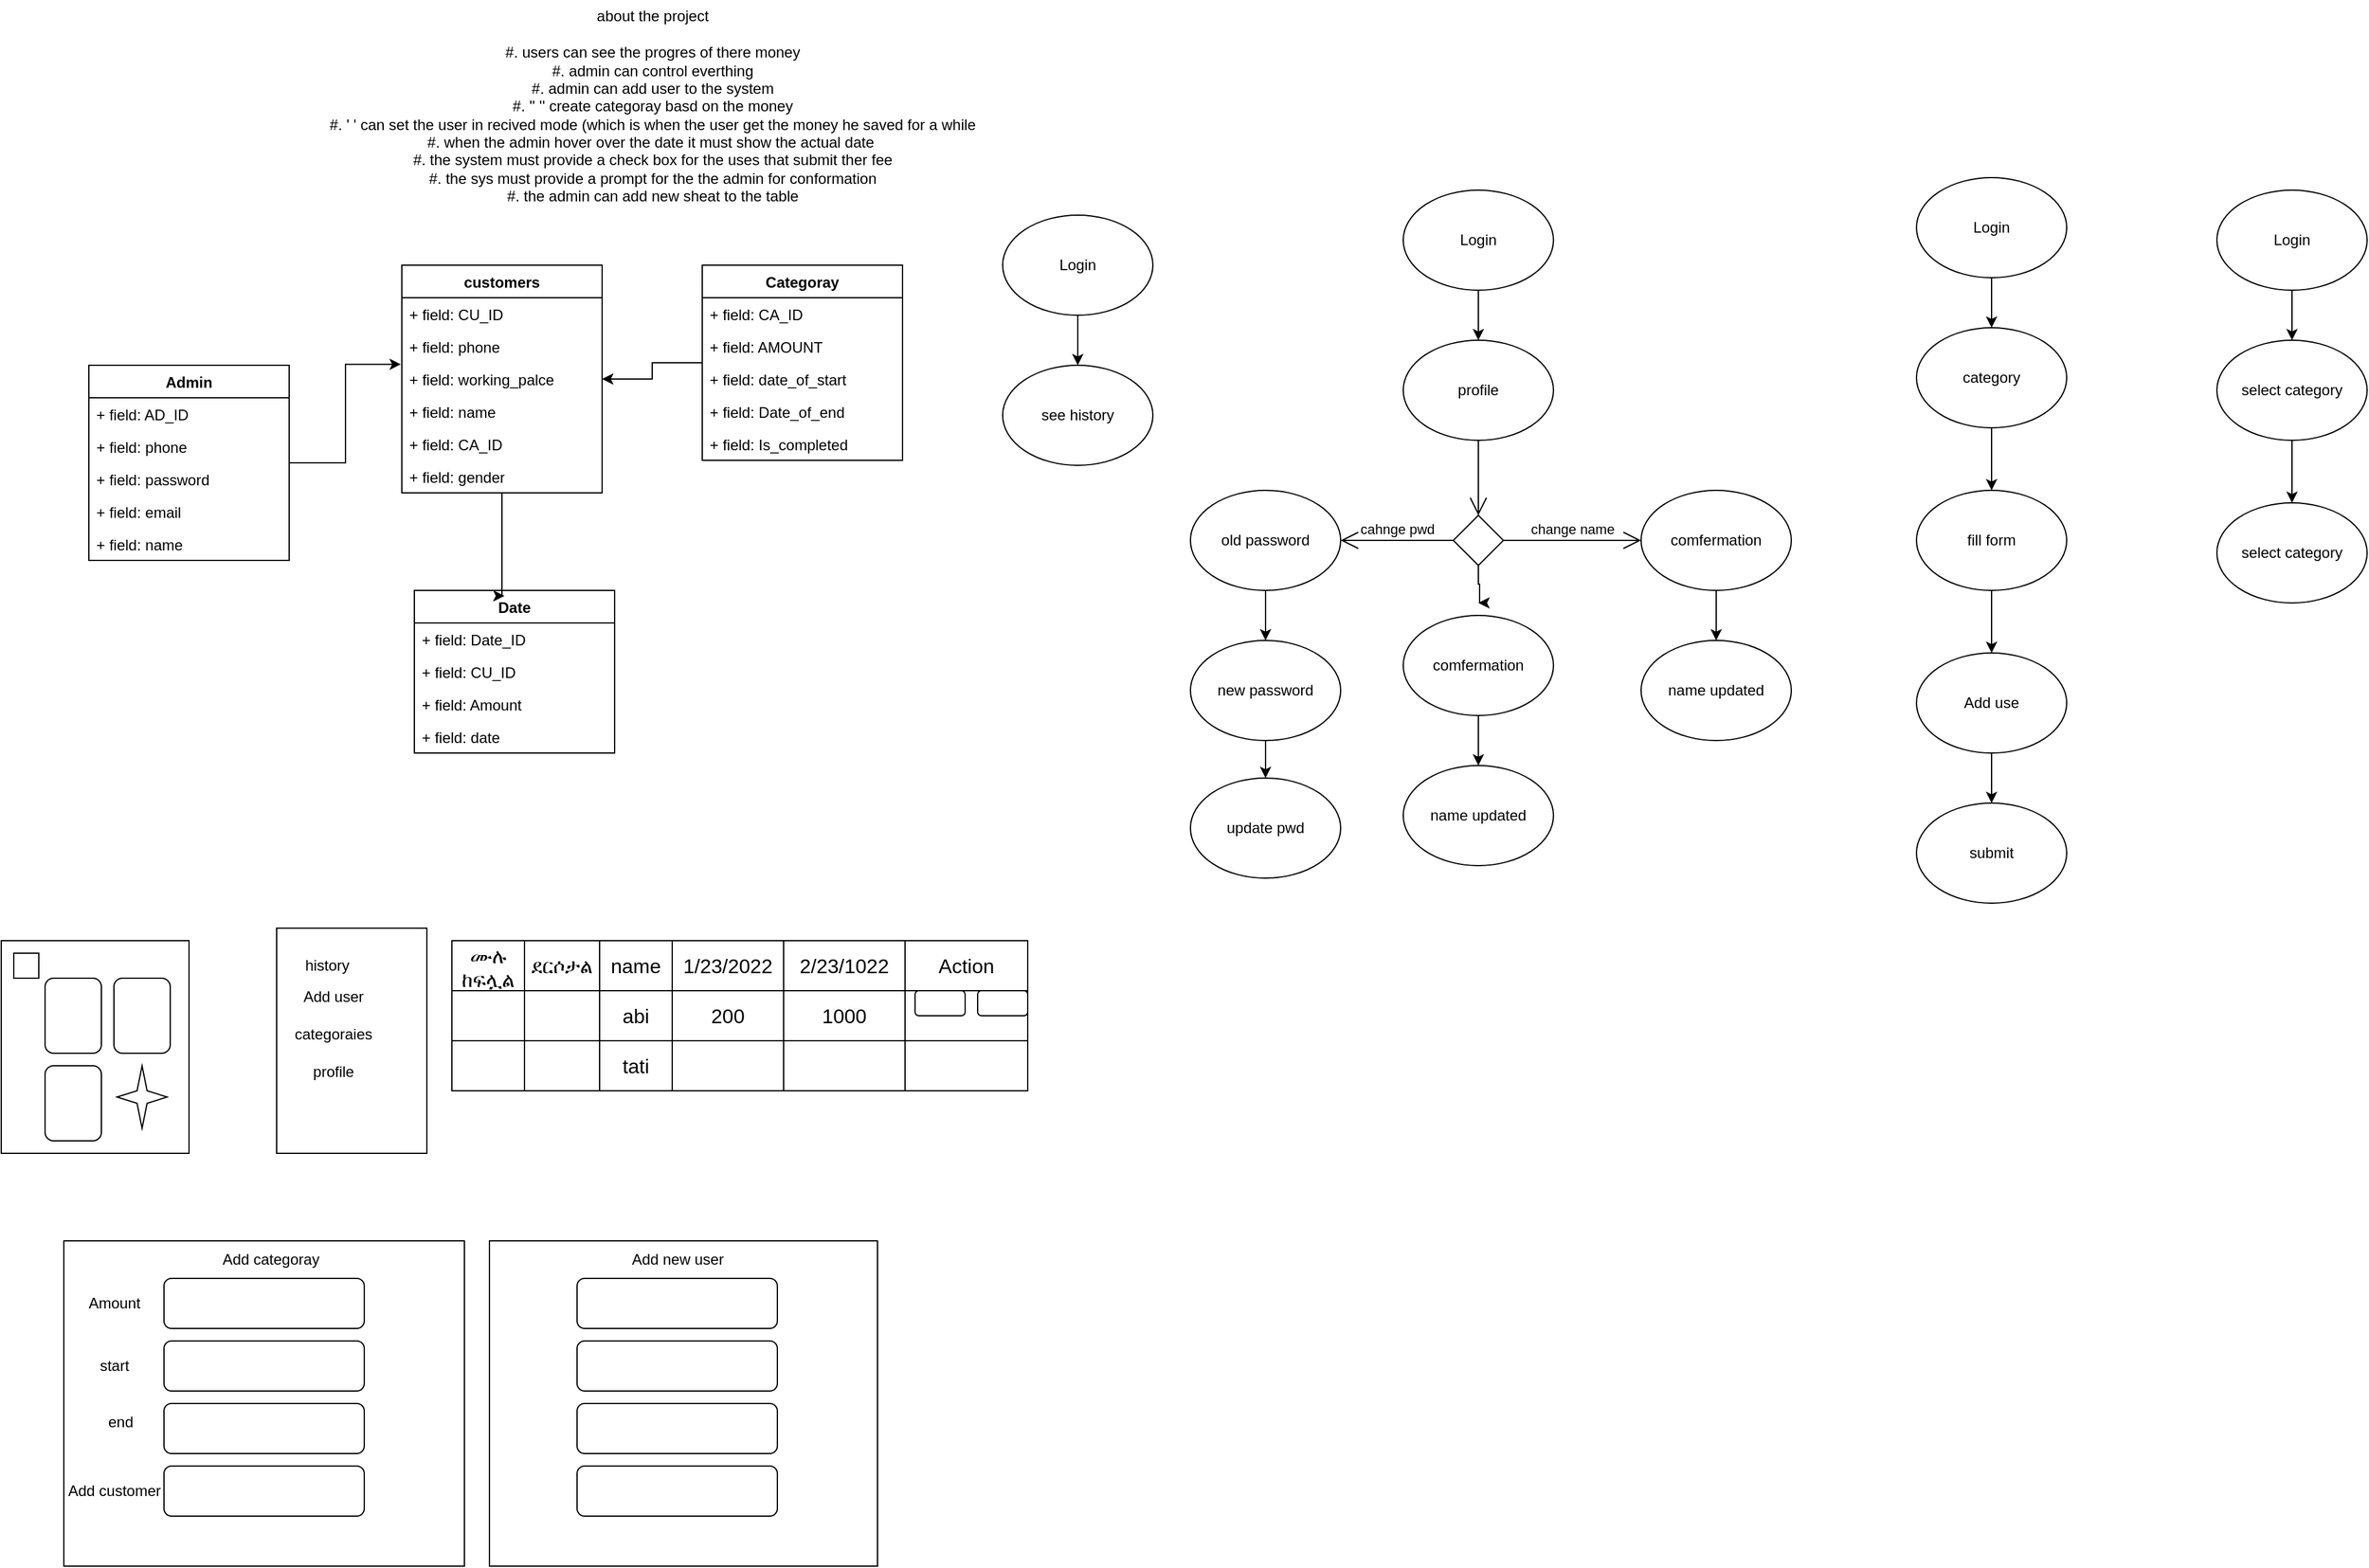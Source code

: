 <mxfile>
    <diagram name="Page-1" id="VmTP_7x2XxIrSGTmvcr9">
        <mxGraphModel dx="457" dy="323" grid="1" gridSize="10" guides="1" tooltips="1" connect="1" arrows="1" fold="1" page="1" pageScale="1" pageWidth="850" pageHeight="1100" math="0" shadow="0">
            <root>
                <mxCell id="0"/>
                <mxCell id="1" parent="0"/>
                <mxCell id="OVe80IDa_NTlSNf9u7EA-23" value="" style="rounded=0;whiteSpace=wrap;html=1;" parent="1" vertex="1">
                    <mxGeometry x="10" y="840" width="150" height="170" as="geometry"/>
                </mxCell>
                <mxCell id="OVe80IDa_NTlSNf9u7EA-1" value="Admin" style="swimlane;fontStyle=1;align=center;verticalAlign=top;childLayout=stackLayout;horizontal=1;startSize=26;horizontalStack=0;resizeParent=1;resizeParentMax=0;resizeLast=0;collapsible=1;marginBottom=0;whiteSpace=wrap;html=1;" parent="1" vertex="1">
                    <mxGeometry x="80" y="380" width="160" height="156" as="geometry"/>
                </mxCell>
                <mxCell id="OVe80IDa_NTlSNf9u7EA-2" value="+ field: AD_ID" style="text;strokeColor=none;fillColor=none;align=left;verticalAlign=top;spacingLeft=4;spacingRight=4;overflow=hidden;rotatable=0;points=[[0,0.5],[1,0.5]];portConstraint=eastwest;whiteSpace=wrap;html=1;" parent="OVe80IDa_NTlSNf9u7EA-1" vertex="1">
                    <mxGeometry y="26" width="160" height="26" as="geometry"/>
                </mxCell>
                <mxCell id="OVe80IDa_NTlSNf9u7EA-38" value="+ field: phone" style="text;strokeColor=none;fillColor=none;align=left;verticalAlign=top;spacingLeft=4;spacingRight=4;overflow=hidden;rotatable=0;points=[[0,0.5],[1,0.5]];portConstraint=eastwest;whiteSpace=wrap;html=1;" parent="OVe80IDa_NTlSNf9u7EA-1" vertex="1">
                    <mxGeometry y="52" width="160" height="26" as="geometry"/>
                </mxCell>
                <mxCell id="OVe80IDa_NTlSNf9u7EA-39" value="+ field: password" style="text;strokeColor=none;fillColor=none;align=left;verticalAlign=top;spacingLeft=4;spacingRight=4;overflow=hidden;rotatable=0;points=[[0,0.5],[1,0.5]];portConstraint=eastwest;whiteSpace=wrap;html=1;" parent="OVe80IDa_NTlSNf9u7EA-1" vertex="1">
                    <mxGeometry y="78" width="160" height="26" as="geometry"/>
                </mxCell>
                <mxCell id="OVe80IDa_NTlSNf9u7EA-40" value="+ field: email" style="text;strokeColor=none;fillColor=none;align=left;verticalAlign=top;spacingLeft=4;spacingRight=4;overflow=hidden;rotatable=0;points=[[0,0.5],[1,0.5]];portConstraint=eastwest;whiteSpace=wrap;html=1;" parent="OVe80IDa_NTlSNf9u7EA-1" vertex="1">
                    <mxGeometry y="104" width="160" height="26" as="geometry"/>
                </mxCell>
                <mxCell id="OVe80IDa_NTlSNf9u7EA-48" value="+ field: name" style="text;strokeColor=none;fillColor=none;align=left;verticalAlign=top;spacingLeft=4;spacingRight=4;overflow=hidden;rotatable=0;points=[[0,0.5],[1,0.5]];portConstraint=eastwest;whiteSpace=wrap;html=1;" parent="OVe80IDa_NTlSNf9u7EA-1" vertex="1">
                    <mxGeometry y="130" width="160" height="26" as="geometry"/>
                </mxCell>
                <mxCell id="OVe80IDa_NTlSNf9u7EA-5" value="about the project&lt;div&gt;&lt;br&gt;&lt;/div&gt;&lt;div&gt;#. users can see the progres of there money&lt;/div&gt;&lt;div&gt;#. admin can control everthing&lt;/div&gt;&lt;div&gt;#. admin can add user to the system&lt;/div&gt;&lt;div&gt;#. '' '' create categoray basd on the money&lt;/div&gt;&lt;div&gt;#. ' ' can set the user in recived mode (which is when the user get the money he saved for a while&lt;/div&gt;&lt;div&gt;#. when the admin hover over the date it must show the actual date&amp;nbsp;&lt;/div&gt;&lt;div&gt;#. the system must provide a check box for the uses that submit ther fee&lt;/div&gt;&lt;div&gt;#. the sys must provide a prompt for the the admin for conformation&lt;/div&gt;&lt;div&gt;#. the admin can add new sheat to the table&lt;/div&gt;" style="text;html=1;align=center;verticalAlign=middle;resizable=0;points=[];autosize=1;strokeColor=none;fillColor=none;" parent="1" vertex="1">
                    <mxGeometry x="260" y="88" width="540" height="170" as="geometry"/>
                </mxCell>
                <mxCell id="OVe80IDa_NTlSNf9u7EA-6" value="" style="shape=table;startSize=0;container=1;collapsible=0;childLayout=tableLayout;fontSize=16;" parent="1" vertex="1">
                    <mxGeometry x="370" y="840" width="460" height="120" as="geometry"/>
                </mxCell>
                <mxCell id="OVe80IDa_NTlSNf9u7EA-7" value="" style="shape=tableRow;horizontal=0;startSize=0;swimlaneHead=0;swimlaneBody=0;strokeColor=inherit;top=0;left=0;bottom=0;right=0;collapsible=0;dropTarget=0;fillColor=none;points=[[0,0.5],[1,0.5]];portConstraint=eastwest;fontSize=16;" parent="OVe80IDa_NTlSNf9u7EA-6" vertex="1">
                    <mxGeometry width="460" height="40" as="geometry"/>
                </mxCell>
                <mxCell id="OVe80IDa_NTlSNf9u7EA-59" value="ሙሉ ከፍሏል" style="shape=partialRectangle;html=1;whiteSpace=wrap;connectable=0;strokeColor=inherit;overflow=hidden;fillColor=none;top=0;left=0;bottom=0;right=0;pointerEvents=1;fontSize=16;" parent="OVe80IDa_NTlSNf9u7EA-7" vertex="1">
                    <mxGeometry width="58" height="40" as="geometry">
                        <mxRectangle width="58" height="40" as="alternateBounds"/>
                    </mxGeometry>
                </mxCell>
                <mxCell id="OVe80IDa_NTlSNf9u7EA-56" value="ደርሶታል" style="shape=partialRectangle;html=1;whiteSpace=wrap;connectable=0;strokeColor=inherit;overflow=hidden;fillColor=none;top=0;left=0;bottom=0;right=0;pointerEvents=1;fontSize=16;" parent="OVe80IDa_NTlSNf9u7EA-7" vertex="1">
                    <mxGeometry x="58" width="60" height="40" as="geometry">
                        <mxRectangle width="60" height="40" as="alternateBounds"/>
                    </mxGeometry>
                </mxCell>
                <mxCell id="OVe80IDa_NTlSNf9u7EA-8" value="name" style="shape=partialRectangle;html=1;whiteSpace=wrap;connectable=0;strokeColor=inherit;overflow=hidden;fillColor=none;top=0;left=0;bottom=0;right=0;pointerEvents=1;fontSize=16;" parent="OVe80IDa_NTlSNf9u7EA-7" vertex="1">
                    <mxGeometry x="118" width="58" height="40" as="geometry">
                        <mxRectangle width="58" height="40" as="alternateBounds"/>
                    </mxGeometry>
                </mxCell>
                <mxCell id="OVe80IDa_NTlSNf9u7EA-9" value="1/23/2022" style="shape=partialRectangle;html=1;whiteSpace=wrap;connectable=0;strokeColor=inherit;overflow=hidden;fillColor=none;top=0;left=0;bottom=0;right=0;pointerEvents=1;fontSize=16;" parent="OVe80IDa_NTlSNf9u7EA-7" vertex="1">
                    <mxGeometry x="176" width="89" height="40" as="geometry">
                        <mxRectangle width="89" height="40" as="alternateBounds"/>
                    </mxGeometry>
                </mxCell>
                <mxCell id="OVe80IDa_NTlSNf9u7EA-10" value="2/23/1022" style="shape=partialRectangle;html=1;whiteSpace=wrap;connectable=0;strokeColor=inherit;overflow=hidden;fillColor=none;top=0;left=0;bottom=0;right=0;pointerEvents=1;fontSize=16;" parent="OVe80IDa_NTlSNf9u7EA-7" vertex="1">
                    <mxGeometry x="265" width="97" height="40" as="geometry">
                        <mxRectangle width="97" height="40" as="alternateBounds"/>
                    </mxGeometry>
                </mxCell>
                <mxCell id="OVe80IDa_NTlSNf9u7EA-32" value="Action" style="shape=partialRectangle;html=1;whiteSpace=wrap;connectable=0;strokeColor=inherit;overflow=hidden;fillColor=none;top=0;left=0;bottom=0;right=0;pointerEvents=1;fontSize=16;" parent="OVe80IDa_NTlSNf9u7EA-7" vertex="1">
                    <mxGeometry x="362" width="98" height="40" as="geometry">
                        <mxRectangle width="98" height="40" as="alternateBounds"/>
                    </mxGeometry>
                </mxCell>
                <mxCell id="OVe80IDa_NTlSNf9u7EA-11" value="" style="shape=tableRow;horizontal=0;startSize=0;swimlaneHead=0;swimlaneBody=0;strokeColor=inherit;top=0;left=0;bottom=0;right=0;collapsible=0;dropTarget=0;fillColor=none;points=[[0,0.5],[1,0.5]];portConstraint=eastwest;fontSize=16;" parent="OVe80IDa_NTlSNf9u7EA-6" vertex="1">
                    <mxGeometry y="40" width="460" height="40" as="geometry"/>
                </mxCell>
                <mxCell id="OVe80IDa_NTlSNf9u7EA-60" style="shape=partialRectangle;html=1;whiteSpace=wrap;connectable=0;strokeColor=inherit;overflow=hidden;fillColor=none;top=0;left=0;bottom=0;right=0;pointerEvents=1;fontSize=16;" parent="OVe80IDa_NTlSNf9u7EA-11" vertex="1">
                    <mxGeometry width="58" height="40" as="geometry">
                        <mxRectangle width="58" height="40" as="alternateBounds"/>
                    </mxGeometry>
                </mxCell>
                <mxCell id="OVe80IDa_NTlSNf9u7EA-57" style="shape=partialRectangle;html=1;whiteSpace=wrap;connectable=0;strokeColor=inherit;overflow=hidden;fillColor=none;top=0;left=0;bottom=0;right=0;pointerEvents=1;fontSize=16;" parent="OVe80IDa_NTlSNf9u7EA-11" vertex="1">
                    <mxGeometry x="58" width="60" height="40" as="geometry">
                        <mxRectangle width="60" height="40" as="alternateBounds"/>
                    </mxGeometry>
                </mxCell>
                <mxCell id="OVe80IDa_NTlSNf9u7EA-12" value="abi" style="shape=partialRectangle;html=1;whiteSpace=wrap;connectable=0;strokeColor=inherit;overflow=hidden;fillColor=none;top=0;left=0;bottom=0;right=0;pointerEvents=1;fontSize=16;" parent="OVe80IDa_NTlSNf9u7EA-11" vertex="1">
                    <mxGeometry x="118" width="58" height="40" as="geometry">
                        <mxRectangle width="58" height="40" as="alternateBounds"/>
                    </mxGeometry>
                </mxCell>
                <mxCell id="OVe80IDa_NTlSNf9u7EA-13" value="200" style="shape=partialRectangle;html=1;whiteSpace=wrap;connectable=0;strokeColor=inherit;overflow=hidden;fillColor=none;top=0;left=0;bottom=0;right=0;pointerEvents=1;fontSize=16;" parent="OVe80IDa_NTlSNf9u7EA-11" vertex="1">
                    <mxGeometry x="176" width="89" height="40" as="geometry">
                        <mxRectangle width="89" height="40" as="alternateBounds"/>
                    </mxGeometry>
                </mxCell>
                <mxCell id="OVe80IDa_NTlSNf9u7EA-14" value="1000" style="shape=partialRectangle;html=1;whiteSpace=wrap;connectable=0;strokeColor=inherit;overflow=hidden;fillColor=none;top=0;left=0;bottom=0;right=0;pointerEvents=1;fontSize=16;" parent="OVe80IDa_NTlSNf9u7EA-11" vertex="1">
                    <mxGeometry x="265" width="97" height="40" as="geometry">
                        <mxRectangle width="97" height="40" as="alternateBounds"/>
                    </mxGeometry>
                </mxCell>
                <mxCell id="OVe80IDa_NTlSNf9u7EA-33" style="shape=partialRectangle;html=1;whiteSpace=wrap;connectable=0;strokeColor=inherit;overflow=hidden;fillColor=none;top=0;left=0;bottom=0;right=0;pointerEvents=1;fontSize=16;" parent="OVe80IDa_NTlSNf9u7EA-11" vertex="1">
                    <mxGeometry x="362" width="98" height="40" as="geometry">
                        <mxRectangle width="98" height="40" as="alternateBounds"/>
                    </mxGeometry>
                </mxCell>
                <mxCell id="OVe80IDa_NTlSNf9u7EA-15" value="" style="shape=tableRow;horizontal=0;startSize=0;swimlaneHead=0;swimlaneBody=0;strokeColor=inherit;top=0;left=0;bottom=0;right=0;collapsible=0;dropTarget=0;fillColor=none;points=[[0,0.5],[1,0.5]];portConstraint=eastwest;fontSize=16;" parent="OVe80IDa_NTlSNf9u7EA-6" vertex="1">
                    <mxGeometry y="80" width="460" height="40" as="geometry"/>
                </mxCell>
                <mxCell id="OVe80IDa_NTlSNf9u7EA-61" style="shape=partialRectangle;html=1;whiteSpace=wrap;connectable=0;strokeColor=inherit;overflow=hidden;fillColor=none;top=0;left=0;bottom=0;right=0;pointerEvents=1;fontSize=16;" parent="OVe80IDa_NTlSNf9u7EA-15" vertex="1">
                    <mxGeometry width="58" height="40" as="geometry">
                        <mxRectangle width="58" height="40" as="alternateBounds"/>
                    </mxGeometry>
                </mxCell>
                <mxCell id="OVe80IDa_NTlSNf9u7EA-58" style="shape=partialRectangle;html=1;whiteSpace=wrap;connectable=0;strokeColor=inherit;overflow=hidden;fillColor=none;top=0;left=0;bottom=0;right=0;pointerEvents=1;fontSize=16;" parent="OVe80IDa_NTlSNf9u7EA-15" vertex="1">
                    <mxGeometry x="58" width="60" height="40" as="geometry">
                        <mxRectangle width="60" height="40" as="alternateBounds"/>
                    </mxGeometry>
                </mxCell>
                <mxCell id="OVe80IDa_NTlSNf9u7EA-16" value="tati" style="shape=partialRectangle;html=1;whiteSpace=wrap;connectable=0;strokeColor=inherit;overflow=hidden;fillColor=none;top=0;left=0;bottom=0;right=0;pointerEvents=1;fontSize=16;" parent="OVe80IDa_NTlSNf9u7EA-15" vertex="1">
                    <mxGeometry x="118" width="58" height="40" as="geometry">
                        <mxRectangle width="58" height="40" as="alternateBounds"/>
                    </mxGeometry>
                </mxCell>
                <mxCell id="OVe80IDa_NTlSNf9u7EA-17" value="" style="shape=partialRectangle;html=1;whiteSpace=wrap;connectable=0;strokeColor=inherit;overflow=hidden;fillColor=none;top=0;left=0;bottom=0;right=0;pointerEvents=1;fontSize=16;" parent="OVe80IDa_NTlSNf9u7EA-15" vertex="1">
                    <mxGeometry x="176" width="89" height="40" as="geometry">
                        <mxRectangle width="89" height="40" as="alternateBounds"/>
                    </mxGeometry>
                </mxCell>
                <mxCell id="OVe80IDa_NTlSNf9u7EA-18" value="" style="shape=partialRectangle;html=1;whiteSpace=wrap;connectable=0;strokeColor=inherit;overflow=hidden;fillColor=none;top=0;left=0;bottom=0;right=0;pointerEvents=1;fontSize=16;" parent="OVe80IDa_NTlSNf9u7EA-15" vertex="1">
                    <mxGeometry x="265" width="97" height="40" as="geometry">
                        <mxRectangle width="97" height="40" as="alternateBounds"/>
                    </mxGeometry>
                </mxCell>
                <mxCell id="OVe80IDa_NTlSNf9u7EA-34" style="shape=partialRectangle;html=1;whiteSpace=wrap;connectable=0;strokeColor=inherit;overflow=hidden;fillColor=none;top=0;left=0;bottom=0;right=0;pointerEvents=1;fontSize=16;" parent="OVe80IDa_NTlSNf9u7EA-15" vertex="1">
                    <mxGeometry x="362" width="98" height="40" as="geometry">
                        <mxRectangle width="98" height="40" as="alternateBounds"/>
                    </mxGeometry>
                </mxCell>
                <mxCell id="OVe80IDa_NTlSNf9u7EA-20" value="" style="rounded=1;whiteSpace=wrap;html=1;" parent="1" vertex="1">
                    <mxGeometry x="45" y="870" width="45" height="60" as="geometry"/>
                </mxCell>
                <mxCell id="OVe80IDa_NTlSNf9u7EA-21" value="" style="rounded=1;whiteSpace=wrap;html=1;" parent="1" vertex="1">
                    <mxGeometry x="100" y="870" width="45" height="60" as="geometry"/>
                </mxCell>
                <mxCell id="OVe80IDa_NTlSNf9u7EA-22" value="" style="rounded=1;whiteSpace=wrap;html=1;" parent="1" vertex="1">
                    <mxGeometry x="45" y="940" width="45" height="60" as="geometry"/>
                </mxCell>
                <mxCell id="OVe80IDa_NTlSNf9u7EA-24" value="" style="verticalLabelPosition=bottom;verticalAlign=top;html=1;shape=mxgraph.basic.4_point_star_2;dx=0.8;" parent="1" vertex="1">
                    <mxGeometry x="102.5" y="940" width="40" height="50" as="geometry"/>
                </mxCell>
                <mxCell id="OVe80IDa_NTlSNf9u7EA-25" value="" style="rounded=0;whiteSpace=wrap;html=1;" parent="1" vertex="1">
                    <mxGeometry x="20" y="850" width="20" height="20" as="geometry"/>
                </mxCell>
                <mxCell id="OVe80IDa_NTlSNf9u7EA-35" value="" style="rounded=1;whiteSpace=wrap;html=1;" parent="1" vertex="1">
                    <mxGeometry x="740" y="880" width="40" height="20" as="geometry"/>
                </mxCell>
                <mxCell id="OVe80IDa_NTlSNf9u7EA-36" value="" style="rounded=1;whiteSpace=wrap;html=1;" parent="1" vertex="1">
                    <mxGeometry x="790" y="880" width="40" height="20" as="geometry"/>
                </mxCell>
                <mxCell id="OVe80IDa_NTlSNf9u7EA-43" value="customers" style="swimlane;fontStyle=1;align=center;verticalAlign=top;childLayout=stackLayout;horizontal=1;startSize=26;horizontalStack=0;resizeParent=1;resizeParentMax=0;resizeLast=0;collapsible=1;marginBottom=0;whiteSpace=wrap;html=1;" parent="1" vertex="1">
                    <mxGeometry x="330" y="300" width="160" height="182" as="geometry"/>
                </mxCell>
                <mxCell id="OVe80IDa_NTlSNf9u7EA-44" value="+ field: CU_ID" style="text;strokeColor=none;fillColor=none;align=left;verticalAlign=top;spacingLeft=4;spacingRight=4;overflow=hidden;rotatable=0;points=[[0,0.5],[1,0.5]];portConstraint=eastwest;whiteSpace=wrap;html=1;" parent="OVe80IDa_NTlSNf9u7EA-43" vertex="1">
                    <mxGeometry y="26" width="160" height="26" as="geometry"/>
                </mxCell>
                <mxCell id="OVe80IDa_NTlSNf9u7EA-45" value="+ field: phone" style="text;strokeColor=none;fillColor=none;align=left;verticalAlign=top;spacingLeft=4;spacingRight=4;overflow=hidden;rotatable=0;points=[[0,0.5],[1,0.5]];portConstraint=eastwest;whiteSpace=wrap;html=1;" parent="OVe80IDa_NTlSNf9u7EA-43" vertex="1">
                    <mxGeometry y="52" width="160" height="26" as="geometry"/>
                </mxCell>
                <mxCell id="OVe80IDa_NTlSNf9u7EA-47" value="+ field: working_palce" style="text;strokeColor=none;fillColor=none;align=left;verticalAlign=top;spacingLeft=4;spacingRight=4;overflow=hidden;rotatable=0;points=[[0,0.5],[1,0.5]];portConstraint=eastwest;whiteSpace=wrap;html=1;" parent="OVe80IDa_NTlSNf9u7EA-43" vertex="1">
                    <mxGeometry y="78" width="160" height="26" as="geometry"/>
                </mxCell>
                <mxCell id="OVe80IDa_NTlSNf9u7EA-49" value="+ field: name" style="text;strokeColor=none;fillColor=none;align=left;verticalAlign=top;spacingLeft=4;spacingRight=4;overflow=hidden;rotatable=0;points=[[0,0.5],[1,0.5]];portConstraint=eastwest;whiteSpace=wrap;html=1;" parent="OVe80IDa_NTlSNf9u7EA-43" vertex="1">
                    <mxGeometry y="104" width="160" height="26" as="geometry"/>
                </mxCell>
                <mxCell id="OVe80IDa_NTlSNf9u7EA-64" value="+ field: CA_ID" style="text;strokeColor=none;fillColor=none;align=left;verticalAlign=top;spacingLeft=4;spacingRight=4;overflow=hidden;rotatable=0;points=[[0,0.5],[1,0.5]];portConstraint=eastwest;whiteSpace=wrap;html=1;" parent="OVe80IDa_NTlSNf9u7EA-43" vertex="1">
                    <mxGeometry y="130" width="160" height="26" as="geometry"/>
                </mxCell>
                <mxCell id="2" value="+ field: gender" style="text;strokeColor=none;fillColor=none;align=left;verticalAlign=top;spacingLeft=4;spacingRight=4;overflow=hidden;rotatable=0;points=[[0,0.5],[1,0.5]];portConstraint=eastwest;whiteSpace=wrap;html=1;" vertex="1" parent="OVe80IDa_NTlSNf9u7EA-43">
                    <mxGeometry y="156" width="160" height="26" as="geometry"/>
                </mxCell>
                <mxCell id="OVe80IDa_NTlSNf9u7EA-65" style="edgeStyle=orthogonalEdgeStyle;rounded=0;orthogonalLoop=1;jettySize=auto;html=1;entryX=1;entryY=0.5;entryDx=0;entryDy=0;" parent="1" source="OVe80IDa_NTlSNf9u7EA-50" target="OVe80IDa_NTlSNf9u7EA-47" edge="1">
                    <mxGeometry relative="1" as="geometry"/>
                </mxCell>
                <mxCell id="OVe80IDa_NTlSNf9u7EA-50" value="Categoray" style="swimlane;fontStyle=1;align=center;verticalAlign=top;childLayout=stackLayout;horizontal=1;startSize=26;horizontalStack=0;resizeParent=1;resizeParentMax=0;resizeLast=0;collapsible=1;marginBottom=0;whiteSpace=wrap;html=1;" parent="1" vertex="1">
                    <mxGeometry x="570" y="300" width="160" height="156" as="geometry"/>
                </mxCell>
                <mxCell id="OVe80IDa_NTlSNf9u7EA-51" value="+ field: CA_ID" style="text;strokeColor=none;fillColor=none;align=left;verticalAlign=top;spacingLeft=4;spacingRight=4;overflow=hidden;rotatable=0;points=[[0,0.5],[1,0.5]];portConstraint=eastwest;whiteSpace=wrap;html=1;" parent="OVe80IDa_NTlSNf9u7EA-50" vertex="1">
                    <mxGeometry y="26" width="160" height="26" as="geometry"/>
                </mxCell>
                <mxCell id="OVe80IDa_NTlSNf9u7EA-52" value="+ field: AMOUNT" style="text;strokeColor=none;fillColor=none;align=left;verticalAlign=top;spacingLeft=4;spacingRight=4;overflow=hidden;rotatable=0;points=[[0,0.5],[1,0.5]];portConstraint=eastwest;whiteSpace=wrap;html=1;" parent="OVe80IDa_NTlSNf9u7EA-50" vertex="1">
                    <mxGeometry y="52" width="160" height="26" as="geometry"/>
                </mxCell>
                <mxCell id="OVe80IDa_NTlSNf9u7EA-53" value="+ field: date_of_start" style="text;strokeColor=none;fillColor=none;align=left;verticalAlign=top;spacingLeft=4;spacingRight=4;overflow=hidden;rotatable=0;points=[[0,0.5],[1,0.5]];portConstraint=eastwest;whiteSpace=wrap;html=1;" parent="OVe80IDa_NTlSNf9u7EA-50" vertex="1">
                    <mxGeometry y="78" width="160" height="26" as="geometry"/>
                </mxCell>
                <mxCell id="OVe80IDa_NTlSNf9u7EA-54" value="+ field: Date_of_end" style="text;strokeColor=none;fillColor=none;align=left;verticalAlign=top;spacingLeft=4;spacingRight=4;overflow=hidden;rotatable=0;points=[[0,0.5],[1,0.5]];portConstraint=eastwest;whiteSpace=wrap;html=1;" parent="OVe80IDa_NTlSNf9u7EA-50" vertex="1">
                    <mxGeometry y="104" width="160" height="26" as="geometry"/>
                </mxCell>
                <mxCell id="OVe80IDa_NTlSNf9u7EA-55" value="+ field: Is_completed" style="text;strokeColor=none;fillColor=none;align=left;verticalAlign=top;spacingLeft=4;spacingRight=4;overflow=hidden;rotatable=0;points=[[0,0.5],[1,0.5]];portConstraint=eastwest;whiteSpace=wrap;html=1;" parent="OVe80IDa_NTlSNf9u7EA-50" vertex="1">
                    <mxGeometry y="130" width="160" height="26" as="geometry"/>
                </mxCell>
                <mxCell id="OVe80IDa_NTlSNf9u7EA-62" value="" style="group" parent="1" vertex="1" connectable="0">
                    <mxGeometry x="230" y="830" width="120" height="180" as="geometry"/>
                </mxCell>
                <mxCell id="OVe80IDa_NTlSNf9u7EA-26" value="" style="rounded=0;whiteSpace=wrap;html=1;" parent="OVe80IDa_NTlSNf9u7EA-62" vertex="1">
                    <mxGeometry width="120" height="180" as="geometry"/>
                </mxCell>
                <mxCell id="OVe80IDa_NTlSNf9u7EA-27" value="history" style="text;html=1;align=center;verticalAlign=middle;resizable=0;points=[];autosize=1;strokeColor=none;fillColor=none;" parent="OVe80IDa_NTlSNf9u7EA-62" vertex="1">
                    <mxGeometry x="10" y="15" width="60" height="30" as="geometry"/>
                </mxCell>
                <mxCell id="OVe80IDa_NTlSNf9u7EA-28" value="Add user" style="text;html=1;align=center;verticalAlign=middle;resizable=0;points=[];autosize=1;strokeColor=none;fillColor=none;" parent="OVe80IDa_NTlSNf9u7EA-62" vertex="1">
                    <mxGeometry x="10" y="40" width="70" height="30" as="geometry"/>
                </mxCell>
                <mxCell id="OVe80IDa_NTlSNf9u7EA-29" value="categoraies" style="text;html=1;align=center;verticalAlign=middle;resizable=0;points=[];autosize=1;strokeColor=none;fillColor=none;" parent="OVe80IDa_NTlSNf9u7EA-62" vertex="1">
                    <mxGeometry y="70" width="90" height="30" as="geometry"/>
                </mxCell>
                <mxCell id="OVe80IDa_NTlSNf9u7EA-31" value="profile" style="text;html=1;align=center;verticalAlign=middle;resizable=0;points=[];autosize=1;strokeColor=none;fillColor=none;" parent="OVe80IDa_NTlSNf9u7EA-62" vertex="1">
                    <mxGeometry x="15" y="100" width="60" height="30" as="geometry"/>
                </mxCell>
                <mxCell id="OVe80IDa_NTlSNf9u7EA-66" style="edgeStyle=orthogonalEdgeStyle;rounded=0;orthogonalLoop=1;jettySize=auto;html=1;entryX=-0.005;entryY=0.046;entryDx=0;entryDy=0;entryPerimeter=0;" parent="1" source="OVe80IDa_NTlSNf9u7EA-1" target="OVe80IDa_NTlSNf9u7EA-47" edge="1">
                    <mxGeometry relative="1" as="geometry"/>
                </mxCell>
                <mxCell id="OVe80IDa_NTlSNf9u7EA-69" value="" style="rounded=0;whiteSpace=wrap;html=1;" parent="1" vertex="1">
                    <mxGeometry x="400" y="1080" width="310" height="260" as="geometry"/>
                </mxCell>
                <mxCell id="OVe80IDa_NTlSNf9u7EA-70" value="" style="rounded=1;whiteSpace=wrap;html=1;" parent="1" vertex="1">
                    <mxGeometry x="470" y="1110" width="160" height="40" as="geometry"/>
                </mxCell>
                <mxCell id="OVe80IDa_NTlSNf9u7EA-71" value="" style="rounded=1;whiteSpace=wrap;html=1;" parent="1" vertex="1">
                    <mxGeometry x="470" y="1160" width="160" height="40" as="geometry"/>
                </mxCell>
                <mxCell id="OVe80IDa_NTlSNf9u7EA-72" value="" style="rounded=1;whiteSpace=wrap;html=1;" parent="1" vertex="1">
                    <mxGeometry x="470" y="1210" width="160" height="40" as="geometry"/>
                </mxCell>
                <mxCell id="OVe80IDa_NTlSNf9u7EA-73" value="" style="rounded=1;whiteSpace=wrap;html=1;" parent="1" vertex="1">
                    <mxGeometry x="470" y="1260" width="160" height="40" as="geometry"/>
                </mxCell>
                <mxCell id="OVe80IDa_NTlSNf9u7EA-74" value="" style="rounded=0;whiteSpace=wrap;html=1;" parent="1" vertex="1">
                    <mxGeometry x="60" y="1080" width="320" height="260" as="geometry"/>
                </mxCell>
                <mxCell id="OVe80IDa_NTlSNf9u7EA-75" value="" style="rounded=1;whiteSpace=wrap;html=1;" parent="1" vertex="1">
                    <mxGeometry x="140" y="1110" width="160" height="40" as="geometry"/>
                </mxCell>
                <mxCell id="OVe80IDa_NTlSNf9u7EA-76" value="" style="rounded=1;whiteSpace=wrap;html=1;" parent="1" vertex="1">
                    <mxGeometry x="140" y="1160" width="160" height="40" as="geometry"/>
                </mxCell>
                <mxCell id="OVe80IDa_NTlSNf9u7EA-77" value="" style="rounded=1;whiteSpace=wrap;html=1;" parent="1" vertex="1">
                    <mxGeometry x="140" y="1210" width="160" height="40" as="geometry"/>
                </mxCell>
                <mxCell id="OVe80IDa_NTlSNf9u7EA-78" value="" style="rounded=1;whiteSpace=wrap;html=1;" parent="1" vertex="1">
                    <mxGeometry x="140" y="1260" width="160" height="40" as="geometry"/>
                </mxCell>
                <mxCell id="OVe80IDa_NTlSNf9u7EA-79" value="Add new user" style="text;html=1;align=center;verticalAlign=middle;resizable=0;points=[];autosize=1;strokeColor=none;fillColor=none;" parent="1" vertex="1">
                    <mxGeometry x="500" y="1080" width="100" height="30" as="geometry"/>
                </mxCell>
                <mxCell id="OVe80IDa_NTlSNf9u7EA-81" value="Add categoray" style="text;html=1;align=center;verticalAlign=middle;resizable=0;points=[];autosize=1;strokeColor=none;fillColor=none;" parent="1" vertex="1">
                    <mxGeometry x="175" y="1080" width="100" height="30" as="geometry"/>
                </mxCell>
                <mxCell id="OVe80IDa_NTlSNf9u7EA-82" value="Amount" style="text;html=1;align=center;verticalAlign=middle;resizable=0;points=[];autosize=1;strokeColor=none;fillColor=none;" parent="1" vertex="1">
                    <mxGeometry x="70" y="1115" width="60" height="30" as="geometry"/>
                </mxCell>
                <mxCell id="OVe80IDa_NTlSNf9u7EA-83" value="start" style="text;html=1;align=center;verticalAlign=middle;resizable=0;points=[];autosize=1;strokeColor=none;fillColor=none;" parent="1" vertex="1">
                    <mxGeometry x="75" y="1165" width="50" height="30" as="geometry"/>
                </mxCell>
                <mxCell id="OVe80IDa_NTlSNf9u7EA-84" value="end" style="text;html=1;align=center;verticalAlign=middle;resizable=0;points=[];autosize=1;strokeColor=none;fillColor=none;" parent="1" vertex="1">
                    <mxGeometry x="85" y="1210" width="40" height="30" as="geometry"/>
                </mxCell>
                <mxCell id="OVe80IDa_NTlSNf9u7EA-86" value="Add customer" style="text;html=1;align=center;verticalAlign=middle;resizable=0;points=[];autosize=1;strokeColor=none;fillColor=none;" parent="1" vertex="1">
                    <mxGeometry x="50" y="1265" width="100" height="30" as="geometry"/>
                </mxCell>
                <mxCell id="OVe80IDa_NTlSNf9u7EA-87" value="Date" style="swimlane;fontStyle=1;align=center;verticalAlign=top;childLayout=stackLayout;horizontal=1;startSize=26;horizontalStack=0;resizeParent=1;resizeParentMax=0;resizeLast=0;collapsible=1;marginBottom=0;whiteSpace=wrap;html=1;" parent="1" vertex="1">
                    <mxGeometry x="340" y="560" width="160" height="130" as="geometry"/>
                </mxCell>
                <mxCell id="OVe80IDa_NTlSNf9u7EA-88" value="+ field: Date_ID" style="text;strokeColor=none;fillColor=none;align=left;verticalAlign=top;spacingLeft=4;spacingRight=4;overflow=hidden;rotatable=0;points=[[0,0.5],[1,0.5]];portConstraint=eastwest;whiteSpace=wrap;html=1;" parent="OVe80IDa_NTlSNf9u7EA-87" vertex="1">
                    <mxGeometry y="26" width="160" height="26" as="geometry"/>
                </mxCell>
                <mxCell id="OVe80IDa_NTlSNf9u7EA-93" value="+ field: CU_ID" style="text;strokeColor=none;fillColor=none;align=left;verticalAlign=top;spacingLeft=4;spacingRight=4;overflow=hidden;rotatable=0;points=[[0,0.5],[1,0.5]];portConstraint=eastwest;whiteSpace=wrap;html=1;" parent="OVe80IDa_NTlSNf9u7EA-87" vertex="1">
                    <mxGeometry y="52" width="160" height="26" as="geometry"/>
                </mxCell>
                <mxCell id="OVe80IDa_NTlSNf9u7EA-89" value="+ field: Amount" style="text;strokeColor=none;fillColor=none;align=left;verticalAlign=top;spacingLeft=4;spacingRight=4;overflow=hidden;rotatable=0;points=[[0,0.5],[1,0.5]];portConstraint=eastwest;whiteSpace=wrap;html=1;" parent="OVe80IDa_NTlSNf9u7EA-87" vertex="1">
                    <mxGeometry y="78" width="160" height="26" as="geometry"/>
                </mxCell>
                <mxCell id="OVe80IDa_NTlSNf9u7EA-90" value="+ field: date" style="text;strokeColor=none;fillColor=none;align=left;verticalAlign=top;spacingLeft=4;spacingRight=4;overflow=hidden;rotatable=0;points=[[0,0.5],[1,0.5]];portConstraint=eastwest;whiteSpace=wrap;html=1;" parent="OVe80IDa_NTlSNf9u7EA-87" vertex="1">
                    <mxGeometry y="104" width="160" height="26" as="geometry"/>
                </mxCell>
                <mxCell id="OVe80IDa_NTlSNf9u7EA-94" style="edgeStyle=orthogonalEdgeStyle;rounded=0;orthogonalLoop=1;jettySize=auto;html=1;entryX=0.45;entryY=0.034;entryDx=0;entryDy=0;entryPerimeter=0;" parent="1" source="OVe80IDa_NTlSNf9u7EA-43" target="OVe80IDa_NTlSNf9u7EA-87" edge="1">
                    <mxGeometry relative="1" as="geometry">
                        <Array as="points">
                            <mxPoint x="410" y="564"/>
                        </Array>
                    </mxGeometry>
                </mxCell>
                <mxCell id="OVe80IDa_NTlSNf9u7EA-97" style="edgeStyle=orthogonalEdgeStyle;rounded=0;orthogonalLoop=1;jettySize=auto;html=1;entryX=0.5;entryY=0;entryDx=0;entryDy=0;" parent="1" source="OVe80IDa_NTlSNf9u7EA-95" target="OVe80IDa_NTlSNf9u7EA-96" edge="1">
                    <mxGeometry relative="1" as="geometry"/>
                </mxCell>
                <mxCell id="OVe80IDa_NTlSNf9u7EA-95" value="Login" style="ellipse;whiteSpace=wrap;html=1;" parent="1" vertex="1">
                    <mxGeometry x="810" y="260" width="120" height="80" as="geometry"/>
                </mxCell>
                <mxCell id="OVe80IDa_NTlSNf9u7EA-96" value="see history" style="ellipse;whiteSpace=wrap;html=1;" parent="1" vertex="1">
                    <mxGeometry x="810" y="380" width="120" height="80" as="geometry"/>
                </mxCell>
                <mxCell id="OVe80IDa_NTlSNf9u7EA-98" style="edgeStyle=orthogonalEdgeStyle;rounded=0;orthogonalLoop=1;jettySize=auto;html=1;entryX=0.5;entryY=0;entryDx=0;entryDy=0;" parent="1" source="OVe80IDa_NTlSNf9u7EA-99" target="OVe80IDa_NTlSNf9u7EA-100" edge="1">
                    <mxGeometry relative="1" as="geometry"/>
                </mxCell>
                <mxCell id="OVe80IDa_NTlSNf9u7EA-99" value="Login" style="ellipse;whiteSpace=wrap;html=1;" parent="1" vertex="1">
                    <mxGeometry x="1130" y="240" width="120" height="80" as="geometry"/>
                </mxCell>
                <mxCell id="OVe80IDa_NTlSNf9u7EA-100" value="profile" style="ellipse;whiteSpace=wrap;html=1;" parent="1" vertex="1">
                    <mxGeometry x="1130" y="360" width="120" height="80" as="geometry"/>
                </mxCell>
                <mxCell id="OVe80IDa_NTlSNf9u7EA-105" style="edgeStyle=orthogonalEdgeStyle;rounded=0;orthogonalLoop=1;jettySize=auto;html=1;" parent="1" source="OVe80IDa_NTlSNf9u7EA-101" edge="1">
                    <mxGeometry relative="1" as="geometry">
                        <mxPoint x="1190" y="570" as="targetPoint"/>
                        <Array as="points">
                            <mxPoint x="1190" y="555"/>
                            <mxPoint x="1191" y="555"/>
                        </Array>
                    </mxGeometry>
                </mxCell>
                <mxCell id="OVe80IDa_NTlSNf9u7EA-101" value="" style="shape=rhombus;html=1;verticalLabelPosition=bottom;verticalAlignment=top;" parent="1" vertex="1">
                    <mxGeometry x="1170" y="500" width="40" height="40" as="geometry"/>
                </mxCell>
                <mxCell id="OVe80IDa_NTlSNf9u7EA-102" value="" style="edgeStyle=elbowEdgeStyle;html=1;elbow=horizontal;align=right;verticalAlign=bottom;endArrow=none;rounded=0;labelBackgroundColor=none;startArrow=open;startSize=12;entryX=0.5;entryY=1;entryDx=0;entryDy=0;" parent="1" source="OVe80IDa_NTlSNf9u7EA-101" target="OVe80IDa_NTlSNf9u7EA-100" edge="1">
                    <mxGeometry relative="1" as="geometry">
                        <mxPoint x="1190" y="460" as="targetPoint"/>
                    </mxGeometry>
                </mxCell>
                <mxCell id="OVe80IDa_NTlSNf9u7EA-103" value="change name" style="edgeStyle=elbowEdgeStyle;html=1;elbow=vertical;verticalAlign=bottom;endArrow=open;rounded=0;labelBackgroundColor=none;endSize=12;entryX=0;entryY=0.5;entryDx=0;entryDy=0;" parent="1" source="OVe80IDa_NTlSNf9u7EA-101" target="OVe80IDa_NTlSNf9u7EA-106" edge="1">
                    <mxGeometry relative="1" as="geometry">
                        <mxPoint x="1290" y="520" as="targetPoint"/>
                    </mxGeometry>
                </mxCell>
                <mxCell id="OVe80IDa_NTlSNf9u7EA-104" value="cahnge pwd" style="edgeStyle=elbowEdgeStyle;html=1;elbow=vertical;verticalAlign=bottom;endArrow=open;rounded=0;labelBackgroundColor=none;endSize=12;" parent="1" source="OVe80IDa_NTlSNf9u7EA-101" target="OVe80IDa_NTlSNf9u7EA-109" edge="1">
                    <mxGeometry relative="1" as="geometry">
                        <mxPoint x="1090" y="520" as="targetPoint"/>
                    </mxGeometry>
                </mxCell>
                <mxCell id="OVe80IDa_NTlSNf9u7EA-108" style="edgeStyle=orthogonalEdgeStyle;rounded=0;orthogonalLoop=1;jettySize=auto;html=1;entryX=0.5;entryY=0;entryDx=0;entryDy=0;" parent="1" source="OVe80IDa_NTlSNf9u7EA-106" target="OVe80IDa_NTlSNf9u7EA-107" edge="1">
                    <mxGeometry relative="1" as="geometry"/>
                </mxCell>
                <mxCell id="OVe80IDa_NTlSNf9u7EA-106" value="comfermation" style="ellipse;whiteSpace=wrap;html=1;" parent="1" vertex="1">
                    <mxGeometry x="1320" y="480" width="120" height="80" as="geometry"/>
                </mxCell>
                <mxCell id="OVe80IDa_NTlSNf9u7EA-107" value="name updated" style="ellipse;whiteSpace=wrap;html=1;" parent="1" vertex="1">
                    <mxGeometry x="1320" y="600" width="120" height="80" as="geometry"/>
                </mxCell>
                <mxCell id="OVe80IDa_NTlSNf9u7EA-111" style="edgeStyle=orthogonalEdgeStyle;rounded=0;orthogonalLoop=1;jettySize=auto;html=1;entryX=0.5;entryY=0;entryDx=0;entryDy=0;" parent="1" source="OVe80IDa_NTlSNf9u7EA-109" target="OVe80IDa_NTlSNf9u7EA-110" edge="1">
                    <mxGeometry relative="1" as="geometry"/>
                </mxCell>
                <mxCell id="OVe80IDa_NTlSNf9u7EA-109" value="old password" style="ellipse;whiteSpace=wrap;html=1;" parent="1" vertex="1">
                    <mxGeometry x="960" y="480" width="120" height="80" as="geometry"/>
                </mxCell>
                <mxCell id="OVe80IDa_NTlSNf9u7EA-113" style="edgeStyle=orthogonalEdgeStyle;rounded=0;orthogonalLoop=1;jettySize=auto;html=1;entryX=0.5;entryY=0;entryDx=0;entryDy=0;" parent="1" source="OVe80IDa_NTlSNf9u7EA-110" target="OVe80IDa_NTlSNf9u7EA-112" edge="1">
                    <mxGeometry relative="1" as="geometry"/>
                </mxCell>
                <mxCell id="OVe80IDa_NTlSNf9u7EA-110" value="new password" style="ellipse;whiteSpace=wrap;html=1;" parent="1" vertex="1">
                    <mxGeometry x="960" y="600" width="120" height="80" as="geometry"/>
                </mxCell>
                <mxCell id="OVe80IDa_NTlSNf9u7EA-112" value="update pwd" style="ellipse;whiteSpace=wrap;html=1;" parent="1" vertex="1">
                    <mxGeometry x="960" y="710" width="120" height="80" as="geometry"/>
                </mxCell>
                <mxCell id="OVe80IDa_NTlSNf9u7EA-115" style="edgeStyle=orthogonalEdgeStyle;rounded=0;orthogonalLoop=1;jettySize=auto;html=1;entryX=0.5;entryY=0;entryDx=0;entryDy=0;" parent="1" source="OVe80IDa_NTlSNf9u7EA-116" target="OVe80IDa_NTlSNf9u7EA-117" edge="1">
                    <mxGeometry relative="1" as="geometry"/>
                </mxCell>
                <mxCell id="OVe80IDa_NTlSNf9u7EA-116" value="comfermation" style="ellipse;whiteSpace=wrap;html=1;" parent="1" vertex="1">
                    <mxGeometry x="1130" y="580" width="120" height="80" as="geometry"/>
                </mxCell>
                <mxCell id="OVe80IDa_NTlSNf9u7EA-117" value="name updated" style="ellipse;whiteSpace=wrap;html=1;" parent="1" vertex="1">
                    <mxGeometry x="1130" y="700" width="120" height="80" as="geometry"/>
                </mxCell>
                <mxCell id="OVe80IDa_NTlSNf9u7EA-118" style="edgeStyle=orthogonalEdgeStyle;rounded=0;orthogonalLoop=1;jettySize=auto;html=1;entryX=0.5;entryY=0;entryDx=0;entryDy=0;" parent="1" source="OVe80IDa_NTlSNf9u7EA-119" target="OVe80IDa_NTlSNf9u7EA-120" edge="1">
                    <mxGeometry relative="1" as="geometry"/>
                </mxCell>
                <mxCell id="OVe80IDa_NTlSNf9u7EA-119" value="Login" style="ellipse;whiteSpace=wrap;html=1;" parent="1" vertex="1">
                    <mxGeometry x="1540" y="230" width="120" height="80" as="geometry"/>
                </mxCell>
                <mxCell id="OVe80IDa_NTlSNf9u7EA-127" style="edgeStyle=orthogonalEdgeStyle;rounded=0;orthogonalLoop=1;jettySize=auto;html=1;entryX=0.5;entryY=0;entryDx=0;entryDy=0;" parent="1" source="OVe80IDa_NTlSNf9u7EA-120" target="OVe80IDa_NTlSNf9u7EA-121" edge="1">
                    <mxGeometry relative="1" as="geometry"/>
                </mxCell>
                <mxCell id="OVe80IDa_NTlSNf9u7EA-120" value="category" style="ellipse;whiteSpace=wrap;html=1;" parent="1" vertex="1">
                    <mxGeometry x="1540" y="350" width="120" height="80" as="geometry"/>
                </mxCell>
                <mxCell id="OVe80IDa_NTlSNf9u7EA-124" style="edgeStyle=orthogonalEdgeStyle;rounded=0;orthogonalLoop=1;jettySize=auto;html=1;entryX=0.5;entryY=0;entryDx=0;entryDy=0;" parent="1" source="OVe80IDa_NTlSNf9u7EA-121" target="OVe80IDa_NTlSNf9u7EA-123" edge="1">
                    <mxGeometry relative="1" as="geometry"/>
                </mxCell>
                <mxCell id="OVe80IDa_NTlSNf9u7EA-121" value="fill form" style="ellipse;whiteSpace=wrap;html=1;" parent="1" vertex="1">
                    <mxGeometry x="1540" y="480" width="120" height="80" as="geometry"/>
                </mxCell>
                <mxCell id="OVe80IDa_NTlSNf9u7EA-126" style="edgeStyle=orthogonalEdgeStyle;rounded=0;orthogonalLoop=1;jettySize=auto;html=1;entryX=0.5;entryY=0;entryDx=0;entryDy=0;" parent="1" source="OVe80IDa_NTlSNf9u7EA-123" target="OVe80IDa_NTlSNf9u7EA-125" edge="1">
                    <mxGeometry relative="1" as="geometry"/>
                </mxCell>
                <mxCell id="OVe80IDa_NTlSNf9u7EA-123" value="Add use" style="ellipse;whiteSpace=wrap;html=1;" parent="1" vertex="1">
                    <mxGeometry x="1540" y="610" width="120" height="80" as="geometry"/>
                </mxCell>
                <mxCell id="OVe80IDa_NTlSNf9u7EA-125" value="submit" style="ellipse;whiteSpace=wrap;html=1;" parent="1" vertex="1">
                    <mxGeometry x="1540" y="730" width="120" height="80" as="geometry"/>
                </mxCell>
                <mxCell id="OVe80IDa_NTlSNf9u7EA-128" style="edgeStyle=orthogonalEdgeStyle;rounded=0;orthogonalLoop=1;jettySize=auto;html=1;entryX=0.5;entryY=0;entryDx=0;entryDy=0;" parent="1" source="OVe80IDa_NTlSNf9u7EA-129" target="OVe80IDa_NTlSNf9u7EA-130" edge="1">
                    <mxGeometry relative="1" as="geometry"/>
                </mxCell>
                <mxCell id="OVe80IDa_NTlSNf9u7EA-129" value="Login" style="ellipse;whiteSpace=wrap;html=1;" parent="1" vertex="1">
                    <mxGeometry x="1780" y="240" width="120" height="80" as="geometry"/>
                </mxCell>
                <mxCell id="OVe80IDa_NTlSNf9u7EA-132" style="edgeStyle=orthogonalEdgeStyle;rounded=0;orthogonalLoop=1;jettySize=auto;html=1;entryX=0.5;entryY=0;entryDx=0;entryDy=0;" parent="1" source="OVe80IDa_NTlSNf9u7EA-130" target="OVe80IDa_NTlSNf9u7EA-131" edge="1">
                    <mxGeometry relative="1" as="geometry"/>
                </mxCell>
                <mxCell id="OVe80IDa_NTlSNf9u7EA-130" value="select category" style="ellipse;whiteSpace=wrap;html=1;" parent="1" vertex="1">
                    <mxGeometry x="1780" y="360" width="120" height="80" as="geometry"/>
                </mxCell>
                <mxCell id="OVe80IDa_NTlSNf9u7EA-131" value="select category" style="ellipse;whiteSpace=wrap;html=1;" parent="1" vertex="1">
                    <mxGeometry x="1780" y="490" width="120" height="80" as="geometry"/>
                </mxCell>
            </root>
        </mxGraphModel>
    </diagram>
</mxfile>